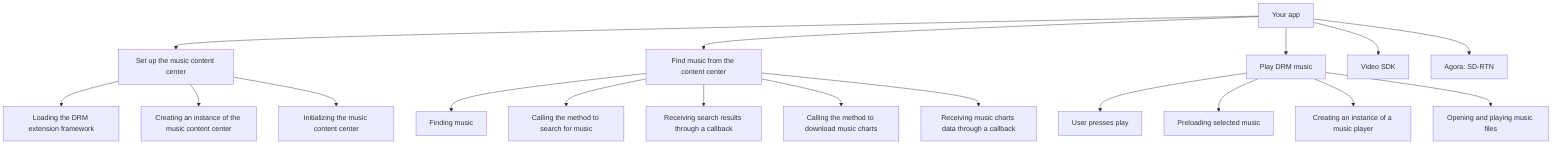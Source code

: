 flowchart TD
    A[Your app] --> B[Set up the music content center]
    B --> B1[Loading the DRM extension framework]
    B --> B2[Creating an instance of the music content center]
    B --> B3[Initializing the music content center]

    A --> C[Find music from the content center]
    C --> C1[Finding music]
    C --> C2[Calling the method to search for music]
    C --> C3[Receiving search results through a callback]
    C --> C4[Calling the method to download music charts]
    C --> C5[Receiving music charts data through a callback]

    A --> D[Play DRM music]
    D --> D1[User presses play]
    D --> D2[Preloading selected music]
    D --> D3[Creating an instance of a music player]
    D --> D4[Opening and playing music files]

    A --> E[Video SDK]
    A --> F[Agora: SD-RTN]